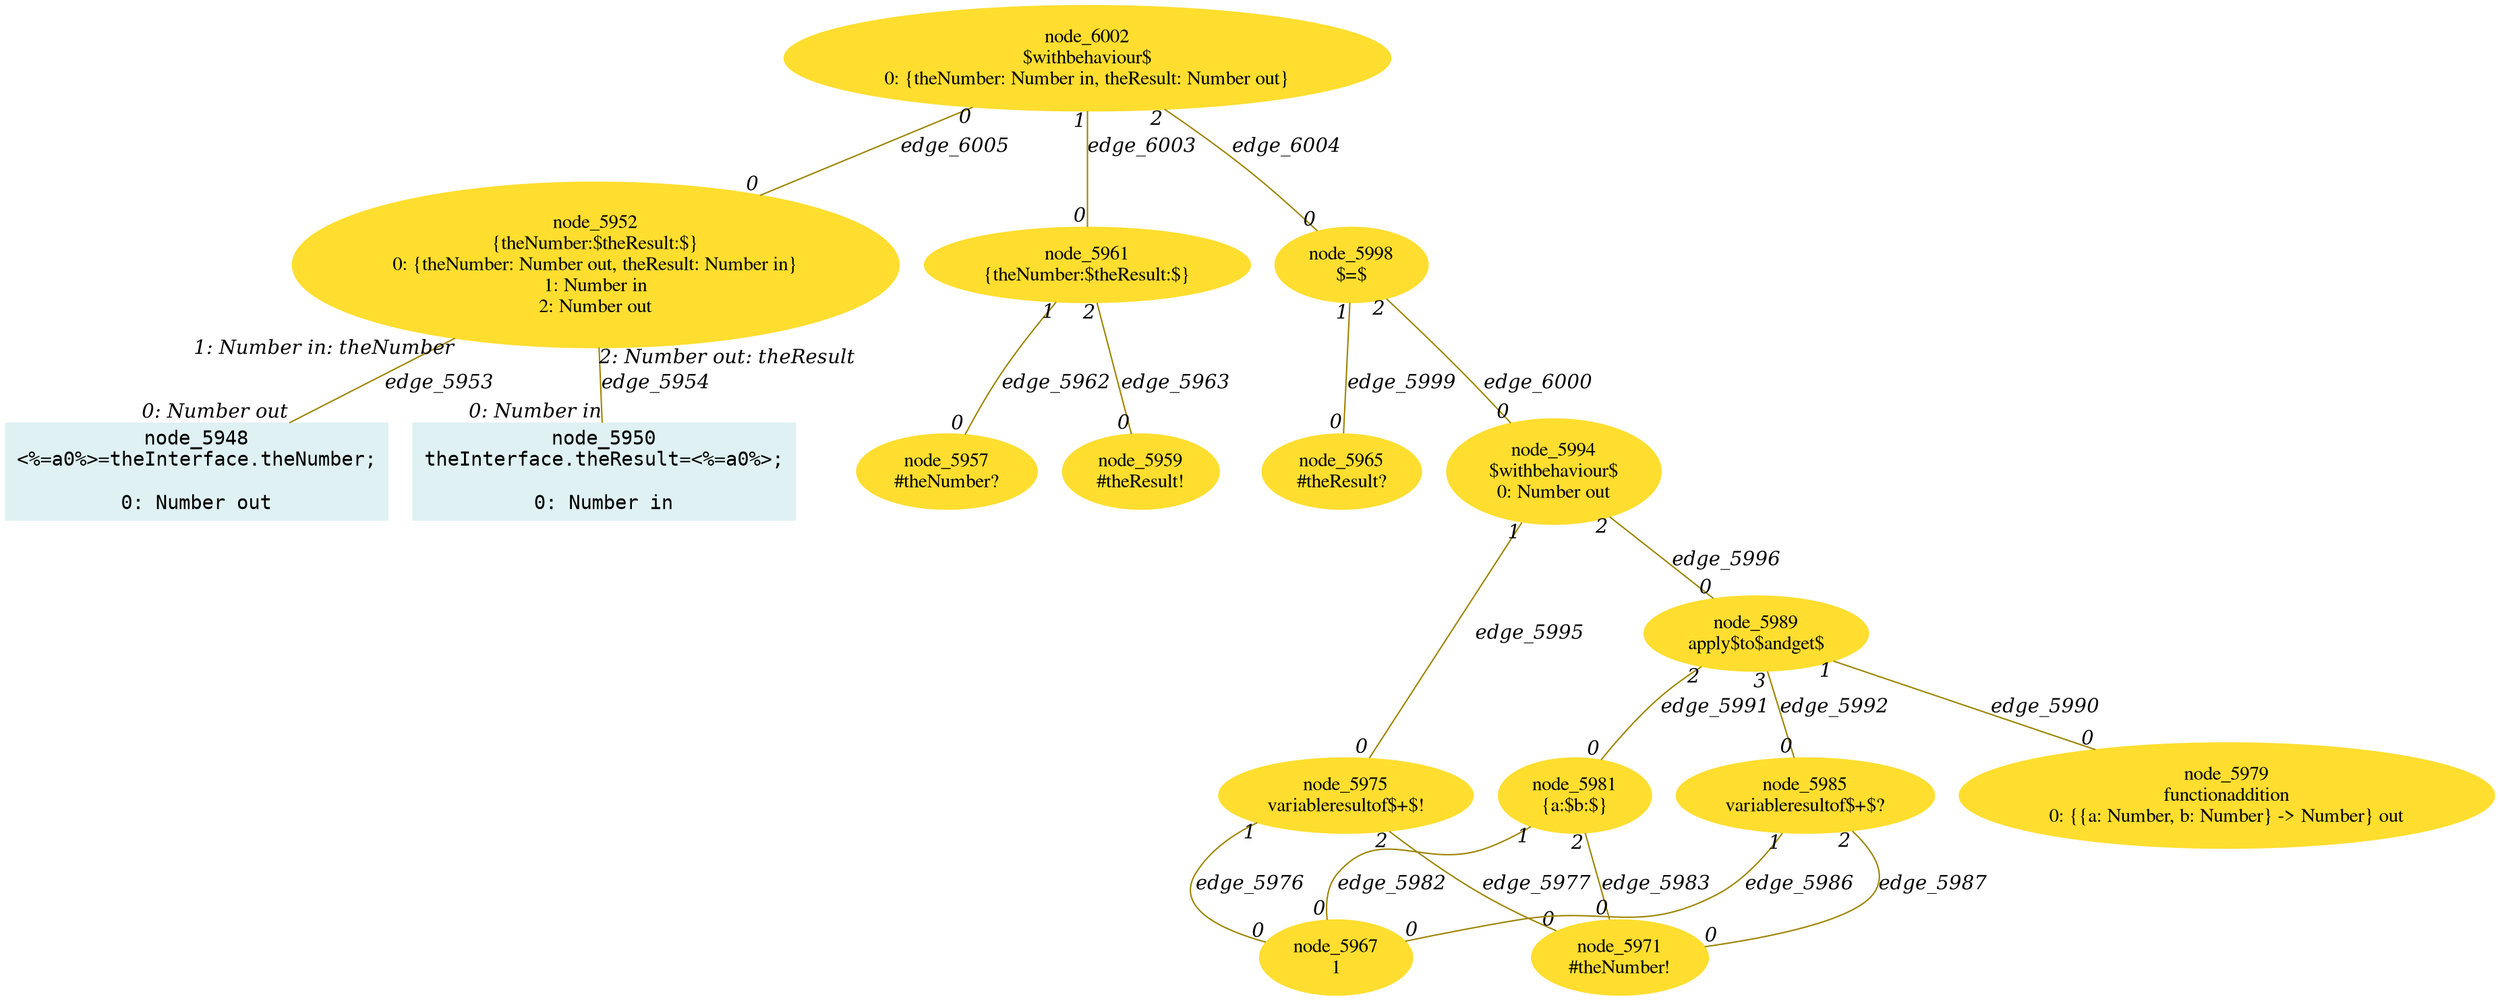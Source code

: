 digraph g{node_5948 [shape="box", style="filled", color="#dff1f2", fontname="Courier", label="node_5948
<%=a0%>=theInterface.theNumber;

0: Number out" ]
node_5950 [shape="box", style="filled", color="#dff1f2", fontname="Courier", label="node_5950
theInterface.theResult=<%=a0%>;

0: Number in" ]
node_5952 [shape="ellipse", style="filled", color="#ffde2f", fontname="Times", label="node_5952
{theNumber:$theResult:$}
0: {theNumber: Number out, theResult: Number in}
1: Number in
2: Number out" ]
node_5957 [shape="ellipse", style="filled", color="#ffde2f", fontname="Times", label="node_5957
#theNumber?
" ]
node_5959 [shape="ellipse", style="filled", color="#ffde2f", fontname="Times", label="node_5959
#theResult!
" ]
node_5961 [shape="ellipse", style="filled", color="#ffde2f", fontname="Times", label="node_5961
{theNumber:$theResult:$}
" ]
node_5965 [shape="ellipse", style="filled", color="#ffde2f", fontname="Times", label="node_5965
#theResult?
" ]
node_5967 [shape="ellipse", style="filled", color="#ffde2f", fontname="Times", label="node_5967
1
" ]
node_5971 [shape="ellipse", style="filled", color="#ffde2f", fontname="Times", label="node_5971
#theNumber!
" ]
node_5975 [shape="ellipse", style="filled", color="#ffde2f", fontname="Times", label="node_5975
variableresultof$+$!
" ]
node_5979 [shape="ellipse", style="filled", color="#ffde2f", fontname="Times", label="node_5979
functionaddition
0: {{a: Number, b: Number} -> Number} out" ]
node_5981 [shape="ellipse", style="filled", color="#ffde2f", fontname="Times", label="node_5981
{a:$b:$}
" ]
node_5985 [shape="ellipse", style="filled", color="#ffde2f", fontname="Times", label="node_5985
variableresultof$+$?
" ]
node_5989 [shape="ellipse", style="filled", color="#ffde2f", fontname="Times", label="node_5989
apply$to$andget$
" ]
node_5994 [shape="ellipse", style="filled", color="#ffde2f", fontname="Times", label="node_5994
$withbehaviour$
0: Number out" ]
node_5998 [shape="ellipse", style="filled", color="#ffde2f", fontname="Times", label="node_5998
$=$
" ]
node_6002 [shape="ellipse", style="filled", color="#ffde2f", fontname="Times", label="node_6002
$withbehaviour$
0: {theNumber: Number in, theResult: Number out}" ]
node_5952 -> node_5948 [dir=none, arrowHead=none, fontname="Times-Italic", arrowsize=1, color="#9d8400", label="edge_5953",  headlabel="0: Number out", taillabel="1: Number in: theNumber" ]
node_5952 -> node_5950 [dir=none, arrowHead=none, fontname="Times-Italic", arrowsize=1, color="#9d8400", label="edge_5954",  headlabel="0: Number in", taillabel="2: Number out: theResult" ]
node_5961 -> node_5957 [dir=none, arrowHead=none, fontname="Times-Italic", arrowsize=1, color="#9d8400", label="edge_5962",  headlabel="0", taillabel="1" ]
node_5961 -> node_5959 [dir=none, arrowHead=none, fontname="Times-Italic", arrowsize=1, color="#9d8400", label="edge_5963",  headlabel="0", taillabel="2" ]
node_5975 -> node_5967 [dir=none, arrowHead=none, fontname="Times-Italic", arrowsize=1, color="#9d8400", label="edge_5976",  headlabel="0", taillabel="1" ]
node_5975 -> node_5971 [dir=none, arrowHead=none, fontname="Times-Italic", arrowsize=1, color="#9d8400", label="edge_5977",  headlabel="0", taillabel="2" ]
node_5981 -> node_5967 [dir=none, arrowHead=none, fontname="Times-Italic", arrowsize=1, color="#9d8400", label="edge_5982",  headlabel="0", taillabel="1" ]
node_5981 -> node_5971 [dir=none, arrowHead=none, fontname="Times-Italic", arrowsize=1, color="#9d8400", label="edge_5983",  headlabel="0", taillabel="2" ]
node_5985 -> node_5967 [dir=none, arrowHead=none, fontname="Times-Italic", arrowsize=1, color="#9d8400", label="edge_5986",  headlabel="0", taillabel="1" ]
node_5985 -> node_5971 [dir=none, arrowHead=none, fontname="Times-Italic", arrowsize=1, color="#9d8400", label="edge_5987",  headlabel="0", taillabel="2" ]
node_5989 -> node_5979 [dir=none, arrowHead=none, fontname="Times-Italic", arrowsize=1, color="#9d8400", label="edge_5990",  headlabel="0", taillabel="1" ]
node_5989 -> node_5981 [dir=none, arrowHead=none, fontname="Times-Italic", arrowsize=1, color="#9d8400", label="edge_5991",  headlabel="0", taillabel="2" ]
node_5989 -> node_5985 [dir=none, arrowHead=none, fontname="Times-Italic", arrowsize=1, color="#9d8400", label="edge_5992",  headlabel="0", taillabel="3" ]
node_5994 -> node_5975 [dir=none, arrowHead=none, fontname="Times-Italic", arrowsize=1, color="#9d8400", label="edge_5995",  headlabel="0", taillabel="1" ]
node_5994 -> node_5989 [dir=none, arrowHead=none, fontname="Times-Italic", arrowsize=1, color="#9d8400", label="edge_5996",  headlabel="0", taillabel="2" ]
node_5998 -> node_5965 [dir=none, arrowHead=none, fontname="Times-Italic", arrowsize=1, color="#9d8400", label="edge_5999",  headlabel="0", taillabel="1" ]
node_5998 -> node_5994 [dir=none, arrowHead=none, fontname="Times-Italic", arrowsize=1, color="#9d8400", label="edge_6000",  headlabel="0", taillabel="2" ]
node_6002 -> node_5961 [dir=none, arrowHead=none, fontname="Times-Italic", arrowsize=1, color="#9d8400", label="edge_6003",  headlabel="0", taillabel="1" ]
node_6002 -> node_5998 [dir=none, arrowHead=none, fontname="Times-Italic", arrowsize=1, color="#9d8400", label="edge_6004",  headlabel="0", taillabel="2" ]
node_6002 -> node_5952 [dir=none, arrowHead=none, fontname="Times-Italic", arrowsize=1, color="#9d8400", label="edge_6005",  headlabel="0", taillabel="0" ]
}